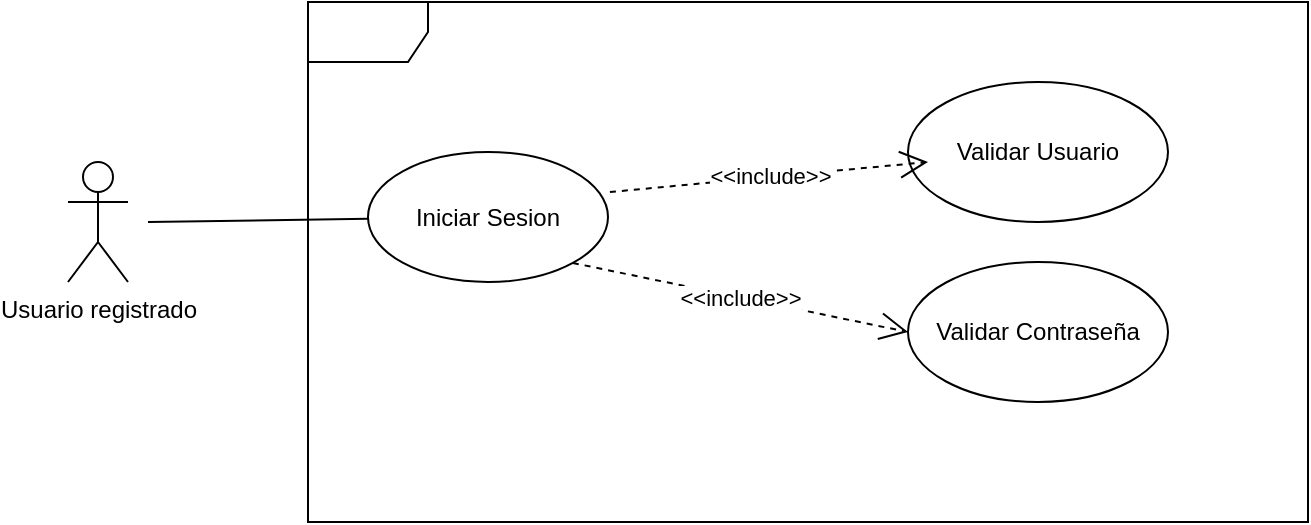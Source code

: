 <mxfile version="24.2.2" type="device">
  <diagram name="Página-1" id="mm60gf3sP_owbhB3dJmb">
    <mxGraphModel dx="819" dy="426" grid="1" gridSize="10" guides="1" tooltips="1" connect="1" arrows="1" fold="1" page="1" pageScale="1" pageWidth="827" pageHeight="1169" math="0" shadow="0">
      <root>
        <mxCell id="0" />
        <mxCell id="1" parent="0" />
        <mxCell id="sXgH9hmUgr6o-m0y6AgL-3" value="Usuario registrado&lt;div&gt;&lt;br&gt;&lt;/div&gt;" style="shape=umlActor;verticalLabelPosition=bottom;verticalAlign=top;html=1;" parent="1" vertex="1">
          <mxGeometry x="90" y="330" width="30" height="60" as="geometry" />
        </mxCell>
        <mxCell id="sXgH9hmUgr6o-m0y6AgL-6" value="&lt;div&gt;&lt;br&gt;&lt;/div&gt;&lt;div&gt;&lt;br&gt;&lt;/div&gt;" style="shape=umlFrame;whiteSpace=wrap;html=1;pointerEvents=0;" parent="1" vertex="1">
          <mxGeometry x="210" y="250" width="500" height="260" as="geometry" />
        </mxCell>
        <mxCell id="sXgH9hmUgr6o-m0y6AgL-12" value="Iniciar Sesion" style="ellipse;whiteSpace=wrap;html=1;" parent="1" vertex="1">
          <mxGeometry x="240" y="325" width="120" height="65" as="geometry" />
        </mxCell>
        <mxCell id="sXgH9hmUgr6o-m0y6AgL-13" value="Validar Usuario" style="ellipse;whiteSpace=wrap;html=1;" parent="1" vertex="1">
          <mxGeometry x="510" y="290" width="130" height="70" as="geometry" />
        </mxCell>
        <mxCell id="sXgH9hmUgr6o-m0y6AgL-14" value="Validar Contraseña" style="ellipse;whiteSpace=wrap;html=1;" parent="1" vertex="1">
          <mxGeometry x="510" y="380" width="130" height="70" as="geometry" />
        </mxCell>
        <mxCell id="sXgH9hmUgr6o-m0y6AgL-15" value="&amp;lt;&amp;lt;include&amp;gt;&amp;gt;" style="endArrow=open;endSize=12;dashed=1;html=1;rounded=0;exitX=1.008;exitY=0.308;exitDx=0;exitDy=0;exitPerimeter=0;" parent="1" source="sXgH9hmUgr6o-m0y6AgL-12" edge="1">
          <mxGeometry width="160" relative="1" as="geometry">
            <mxPoint x="360" y="330" as="sourcePoint" />
            <mxPoint x="520" y="330" as="targetPoint" />
          </mxGeometry>
        </mxCell>
        <mxCell id="sXgH9hmUgr6o-m0y6AgL-17" value="&amp;lt;&amp;lt;include&amp;gt;&amp;gt;" style="endArrow=open;endSize=12;dashed=1;html=1;rounded=0;entryX=0;entryY=0.5;entryDx=0;entryDy=0;exitX=1;exitY=1;exitDx=0;exitDy=0;" parent="1" source="sXgH9hmUgr6o-m0y6AgL-12" target="sXgH9hmUgr6o-m0y6AgL-14" edge="1">
          <mxGeometry width="160" relative="1" as="geometry">
            <mxPoint x="360" y="400" as="sourcePoint" />
            <mxPoint x="520" y="400" as="targetPoint" />
          </mxGeometry>
        </mxCell>
        <mxCell id="sXgH9hmUgr6o-m0y6AgL-19" value="" style="endArrow=none;html=1;rounded=0;" parent="1" target="sXgH9hmUgr6o-m0y6AgL-12" edge="1">
          <mxGeometry relative="1" as="geometry">
            <mxPoint x="130" y="360" as="sourcePoint" />
            <mxPoint x="290" y="360" as="targetPoint" />
          </mxGeometry>
        </mxCell>
      </root>
    </mxGraphModel>
  </diagram>
</mxfile>
